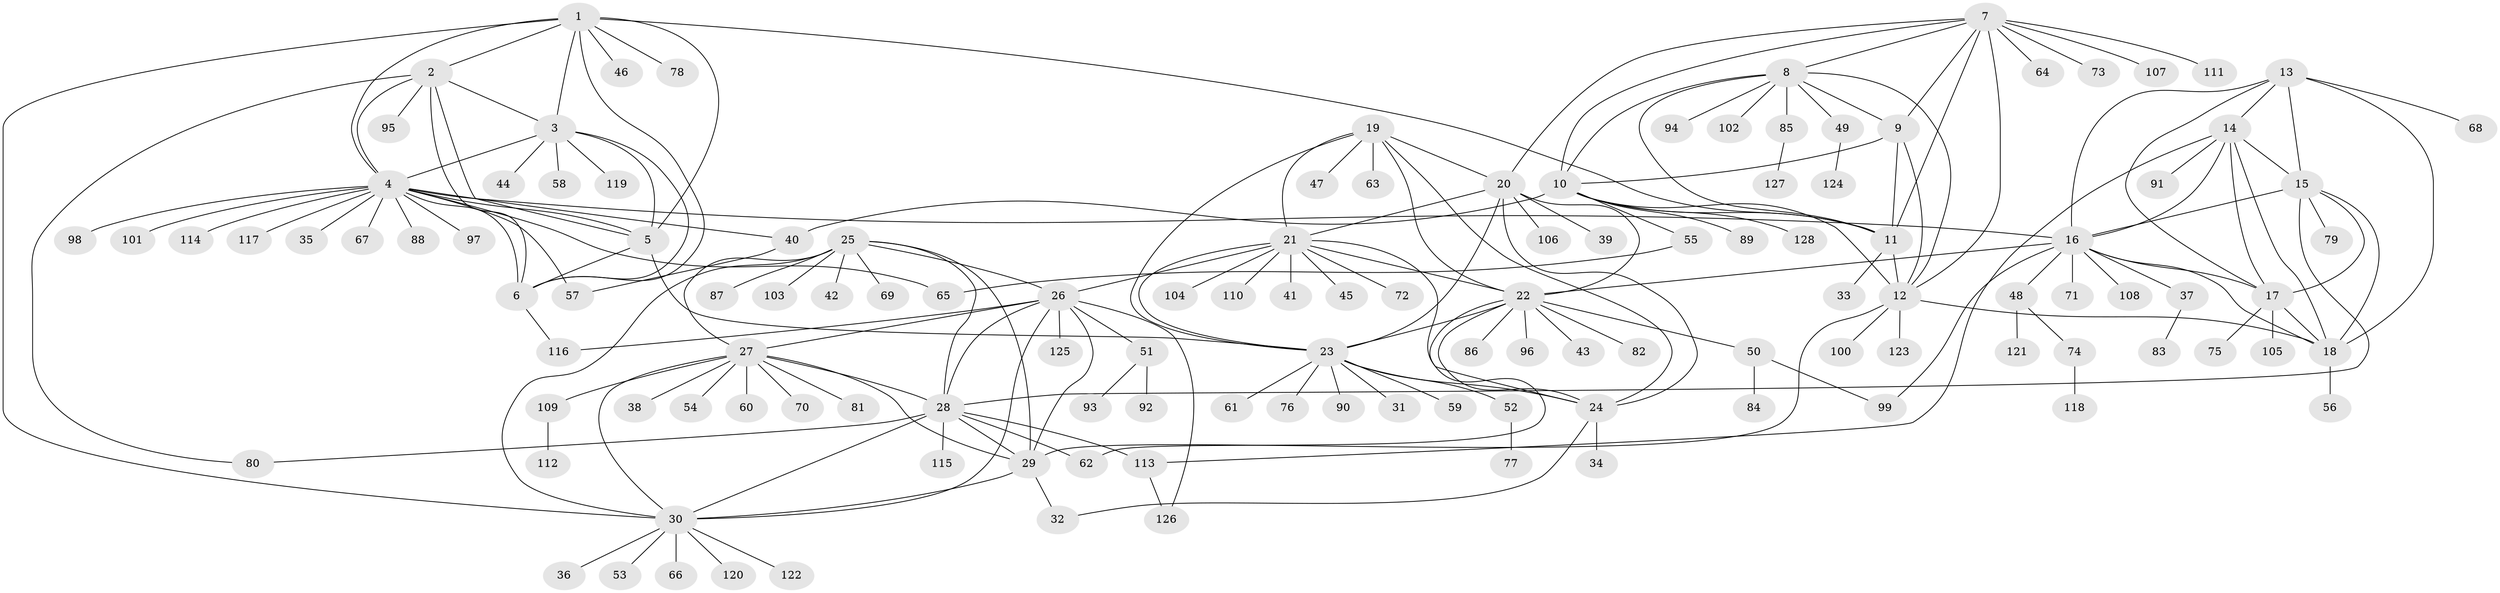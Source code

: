 // Generated by graph-tools (version 1.1) at 2025/55/03/09/25 04:55:59]
// undirected, 128 vertices, 193 edges
graph export_dot {
graph [start="1"]
  node [color=gray90,style=filled];
  1;
  2;
  3;
  4;
  5;
  6;
  7;
  8;
  9;
  10;
  11;
  12;
  13;
  14;
  15;
  16;
  17;
  18;
  19;
  20;
  21;
  22;
  23;
  24;
  25;
  26;
  27;
  28;
  29;
  30;
  31;
  32;
  33;
  34;
  35;
  36;
  37;
  38;
  39;
  40;
  41;
  42;
  43;
  44;
  45;
  46;
  47;
  48;
  49;
  50;
  51;
  52;
  53;
  54;
  55;
  56;
  57;
  58;
  59;
  60;
  61;
  62;
  63;
  64;
  65;
  66;
  67;
  68;
  69;
  70;
  71;
  72;
  73;
  74;
  75;
  76;
  77;
  78;
  79;
  80;
  81;
  82;
  83;
  84;
  85;
  86;
  87;
  88;
  89;
  90;
  91;
  92;
  93;
  94;
  95;
  96;
  97;
  98;
  99;
  100;
  101;
  102;
  103;
  104;
  105;
  106;
  107;
  108;
  109;
  110;
  111;
  112;
  113;
  114;
  115;
  116;
  117;
  118;
  119;
  120;
  121;
  122;
  123;
  124;
  125;
  126;
  127;
  128;
  1 -- 2;
  1 -- 3;
  1 -- 4;
  1 -- 5;
  1 -- 6;
  1 -- 11;
  1 -- 30;
  1 -- 46;
  1 -- 78;
  2 -- 3;
  2 -- 4;
  2 -- 5;
  2 -- 6;
  2 -- 80;
  2 -- 95;
  3 -- 4;
  3 -- 5;
  3 -- 6;
  3 -- 44;
  3 -- 58;
  3 -- 119;
  4 -- 5;
  4 -- 6;
  4 -- 16;
  4 -- 35;
  4 -- 40;
  4 -- 57;
  4 -- 65;
  4 -- 67;
  4 -- 88;
  4 -- 97;
  4 -- 98;
  4 -- 101;
  4 -- 114;
  4 -- 117;
  5 -- 6;
  5 -- 23;
  6 -- 116;
  7 -- 8;
  7 -- 9;
  7 -- 10;
  7 -- 11;
  7 -- 12;
  7 -- 20;
  7 -- 64;
  7 -- 73;
  7 -- 107;
  7 -- 111;
  8 -- 9;
  8 -- 10;
  8 -- 11;
  8 -- 12;
  8 -- 49;
  8 -- 85;
  8 -- 94;
  8 -- 102;
  9 -- 10;
  9 -- 11;
  9 -- 12;
  10 -- 11;
  10 -- 12;
  10 -- 40;
  10 -- 55;
  10 -- 89;
  10 -- 128;
  11 -- 12;
  11 -- 33;
  12 -- 18;
  12 -- 29;
  12 -- 100;
  12 -- 123;
  13 -- 14;
  13 -- 15;
  13 -- 16;
  13 -- 17;
  13 -- 18;
  13 -- 68;
  14 -- 15;
  14 -- 16;
  14 -- 17;
  14 -- 18;
  14 -- 91;
  14 -- 113;
  15 -- 16;
  15 -- 17;
  15 -- 18;
  15 -- 28;
  15 -- 79;
  16 -- 17;
  16 -- 18;
  16 -- 22;
  16 -- 37;
  16 -- 48;
  16 -- 71;
  16 -- 99;
  16 -- 108;
  17 -- 18;
  17 -- 75;
  17 -- 105;
  18 -- 56;
  19 -- 20;
  19 -- 21;
  19 -- 22;
  19 -- 23;
  19 -- 24;
  19 -- 47;
  19 -- 63;
  20 -- 21;
  20 -- 22;
  20 -- 23;
  20 -- 24;
  20 -- 39;
  20 -- 106;
  21 -- 22;
  21 -- 23;
  21 -- 24;
  21 -- 26;
  21 -- 41;
  21 -- 45;
  21 -- 72;
  21 -- 104;
  21 -- 110;
  22 -- 23;
  22 -- 24;
  22 -- 43;
  22 -- 50;
  22 -- 62;
  22 -- 82;
  22 -- 86;
  22 -- 96;
  23 -- 24;
  23 -- 31;
  23 -- 52;
  23 -- 59;
  23 -- 61;
  23 -- 76;
  23 -- 90;
  24 -- 32;
  24 -- 34;
  25 -- 26;
  25 -- 27;
  25 -- 28;
  25 -- 29;
  25 -- 30;
  25 -- 42;
  25 -- 69;
  25 -- 87;
  25 -- 103;
  26 -- 27;
  26 -- 28;
  26 -- 29;
  26 -- 30;
  26 -- 51;
  26 -- 116;
  26 -- 125;
  26 -- 126;
  27 -- 28;
  27 -- 29;
  27 -- 30;
  27 -- 38;
  27 -- 54;
  27 -- 60;
  27 -- 70;
  27 -- 81;
  27 -- 109;
  28 -- 29;
  28 -- 30;
  28 -- 62;
  28 -- 80;
  28 -- 113;
  28 -- 115;
  29 -- 30;
  29 -- 32;
  30 -- 36;
  30 -- 53;
  30 -- 66;
  30 -- 120;
  30 -- 122;
  37 -- 83;
  40 -- 57;
  48 -- 74;
  48 -- 121;
  49 -- 124;
  50 -- 84;
  50 -- 99;
  51 -- 92;
  51 -- 93;
  52 -- 77;
  55 -- 65;
  74 -- 118;
  85 -- 127;
  109 -- 112;
  113 -- 126;
}
